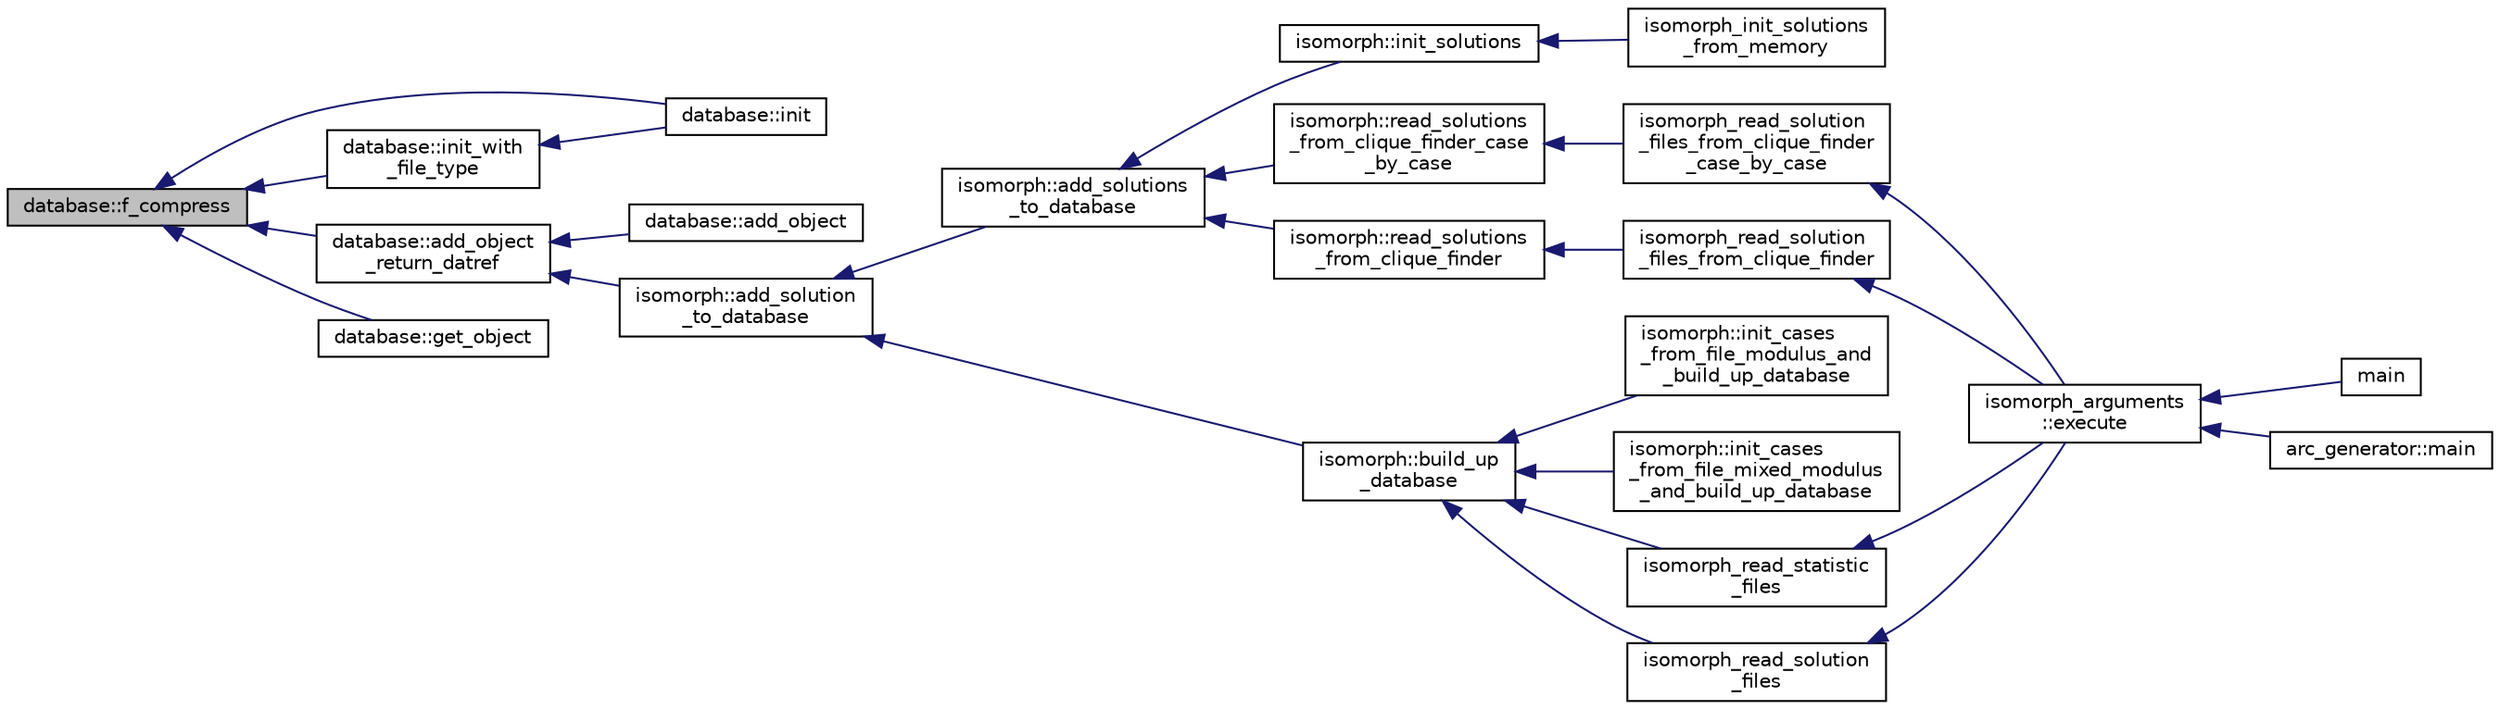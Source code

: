 digraph "database::f_compress"
{
  edge [fontname="Helvetica",fontsize="10",labelfontname="Helvetica",labelfontsize="10"];
  node [fontname="Helvetica",fontsize="10",shape=record];
  rankdir="LR";
  Node820 [label="database::f_compress",height=0.2,width=0.4,color="black", fillcolor="grey75", style="filled", fontcolor="black"];
  Node820 -> Node821 [dir="back",color="midnightblue",fontsize="10",style="solid",fontname="Helvetica"];
  Node821 [label="database::init",height=0.2,width=0.4,color="black", fillcolor="white", style="filled",URL="$db/d72/classdatabase.html#abae7da96fe55d9f7ca44473b06a1e113"];
  Node820 -> Node822 [dir="back",color="midnightblue",fontsize="10",style="solid",fontname="Helvetica"];
  Node822 [label="database::init_with\l_file_type",height=0.2,width=0.4,color="black", fillcolor="white", style="filled",URL="$db/d72/classdatabase.html#a3b7a27f69a64812a6bfd765158d62476"];
  Node822 -> Node821 [dir="back",color="midnightblue",fontsize="10",style="solid",fontname="Helvetica"];
  Node820 -> Node823 [dir="back",color="midnightblue",fontsize="10",style="solid",fontname="Helvetica"];
  Node823 [label="database::add_object\l_return_datref",height=0.2,width=0.4,color="black", fillcolor="white", style="filled",URL="$db/d72/classdatabase.html#a6b0c2e6ebb9938c57ce826647ed1ad40"];
  Node823 -> Node824 [dir="back",color="midnightblue",fontsize="10",style="solid",fontname="Helvetica"];
  Node824 [label="database::add_object",height=0.2,width=0.4,color="black", fillcolor="white", style="filled",URL="$db/d72/classdatabase.html#a880f60c1d94fff84d0db2b119361fbb6"];
  Node823 -> Node825 [dir="back",color="midnightblue",fontsize="10",style="solid",fontname="Helvetica"];
  Node825 [label="isomorph::add_solution\l_to_database",height=0.2,width=0.4,color="black", fillcolor="white", style="filled",URL="$d3/d5f/classisomorph.html#a18fee606dcd59d50cee898770d01dbc8"];
  Node825 -> Node826 [dir="back",color="midnightblue",fontsize="10",style="solid",fontname="Helvetica"];
  Node826 [label="isomorph::add_solutions\l_to_database",height=0.2,width=0.4,color="black", fillcolor="white", style="filled",URL="$d3/d5f/classisomorph.html#afe502608a65808a0daf63ac05c860e62"];
  Node826 -> Node827 [dir="back",color="midnightblue",fontsize="10",style="solid",fontname="Helvetica"];
  Node827 [label="isomorph::init_solutions",height=0.2,width=0.4,color="black", fillcolor="white", style="filled",URL="$d3/d5f/classisomorph.html#a729746a01bd45d55565d0a11cda9e9a3"];
  Node827 -> Node828 [dir="back",color="midnightblue",fontsize="10",style="solid",fontname="Helvetica"];
  Node828 [label="isomorph_init_solutions\l_from_memory",height=0.2,width=0.4,color="black", fillcolor="white", style="filled",URL="$d4/d7e/isomorph__global_8_c.html#a490bbe6199dc1e29d186b26834266e03"];
  Node826 -> Node829 [dir="back",color="midnightblue",fontsize="10",style="solid",fontname="Helvetica"];
  Node829 [label="isomorph::read_solutions\l_from_clique_finder_case\l_by_case",height=0.2,width=0.4,color="black", fillcolor="white", style="filled",URL="$d3/d5f/classisomorph.html#a65bc5ec528f741a1b01cdd606dfed579"];
  Node829 -> Node830 [dir="back",color="midnightblue",fontsize="10",style="solid",fontname="Helvetica"];
  Node830 [label="isomorph_read_solution\l_files_from_clique_finder\l_case_by_case",height=0.2,width=0.4,color="black", fillcolor="white", style="filled",URL="$d4/d7e/isomorph__global_8_c.html#a2a55ab4b2df6ae83f916cf01eccdf67c"];
  Node830 -> Node831 [dir="back",color="midnightblue",fontsize="10",style="solid",fontname="Helvetica"];
  Node831 [label="isomorph_arguments\l::execute",height=0.2,width=0.4,color="black", fillcolor="white", style="filled",URL="$d5/de4/classisomorph__arguments.html#aa85e472d14906abdd5672dc66027583e"];
  Node831 -> Node832 [dir="back",color="midnightblue",fontsize="10",style="solid",fontname="Helvetica"];
  Node832 [label="main",height=0.2,width=0.4,color="black", fillcolor="white", style="filled",URL="$d1/d5e/blt__main_8_c.html#a217dbf8b442f20279ea00b898af96f52"];
  Node831 -> Node833 [dir="back",color="midnightblue",fontsize="10",style="solid",fontname="Helvetica"];
  Node833 [label="arc_generator::main",height=0.2,width=0.4,color="black", fillcolor="white", style="filled",URL="$d4/d21/classarc__generator.html#ad80140b51b165dad1fe6ab232be7829a"];
  Node826 -> Node834 [dir="back",color="midnightblue",fontsize="10",style="solid",fontname="Helvetica"];
  Node834 [label="isomorph::read_solutions\l_from_clique_finder",height=0.2,width=0.4,color="black", fillcolor="white", style="filled",URL="$d3/d5f/classisomorph.html#a14c4ac27b0d97d338e14ac0d183c5c64"];
  Node834 -> Node835 [dir="back",color="midnightblue",fontsize="10",style="solid",fontname="Helvetica"];
  Node835 [label="isomorph_read_solution\l_files_from_clique_finder",height=0.2,width=0.4,color="black", fillcolor="white", style="filled",URL="$d4/d7e/isomorph__global_8_c.html#ad8be067333430bfdd26c0a34549f4556"];
  Node835 -> Node831 [dir="back",color="midnightblue",fontsize="10",style="solid",fontname="Helvetica"];
  Node825 -> Node836 [dir="back",color="midnightblue",fontsize="10",style="solid",fontname="Helvetica"];
  Node836 [label="isomorph::build_up\l_database",height=0.2,width=0.4,color="black", fillcolor="white", style="filled",URL="$d3/d5f/classisomorph.html#a40bea8f733a5855879f927fc73324384"];
  Node836 -> Node837 [dir="back",color="midnightblue",fontsize="10",style="solid",fontname="Helvetica"];
  Node837 [label="isomorph::init_cases\l_from_file_modulus_and\l_build_up_database",height=0.2,width=0.4,color="black", fillcolor="white", style="filled",URL="$d3/d5f/classisomorph.html#a42c6ebeadb51263d8ae8c1bdaae3ebbd"];
  Node836 -> Node838 [dir="back",color="midnightblue",fontsize="10",style="solid",fontname="Helvetica"];
  Node838 [label="isomorph::init_cases\l_from_file_mixed_modulus\l_and_build_up_database",height=0.2,width=0.4,color="black", fillcolor="white", style="filled",URL="$d3/d5f/classisomorph.html#acae208131143734575c088b5f50123f6"];
  Node836 -> Node839 [dir="back",color="midnightblue",fontsize="10",style="solid",fontname="Helvetica"];
  Node839 [label="isomorph_read_statistic\l_files",height=0.2,width=0.4,color="black", fillcolor="white", style="filled",URL="$d4/d7e/isomorph__global_8_c.html#a78a6ee9d7dee4708fc721374bdebfa83"];
  Node839 -> Node831 [dir="back",color="midnightblue",fontsize="10",style="solid",fontname="Helvetica"];
  Node836 -> Node840 [dir="back",color="midnightblue",fontsize="10",style="solid",fontname="Helvetica"];
  Node840 [label="isomorph_read_solution\l_files",height=0.2,width=0.4,color="black", fillcolor="white", style="filled",URL="$d4/d7e/isomorph__global_8_c.html#a697da824ab34db5c830530fb3c97df24"];
  Node840 -> Node831 [dir="back",color="midnightblue",fontsize="10",style="solid",fontname="Helvetica"];
  Node820 -> Node841 [dir="back",color="midnightblue",fontsize="10",style="solid",fontname="Helvetica"];
  Node841 [label="database::get_object",height=0.2,width=0.4,color="black", fillcolor="white", style="filled",URL="$db/d72/classdatabase.html#af183761e73fedbd560d9545a36060efc"];
}
